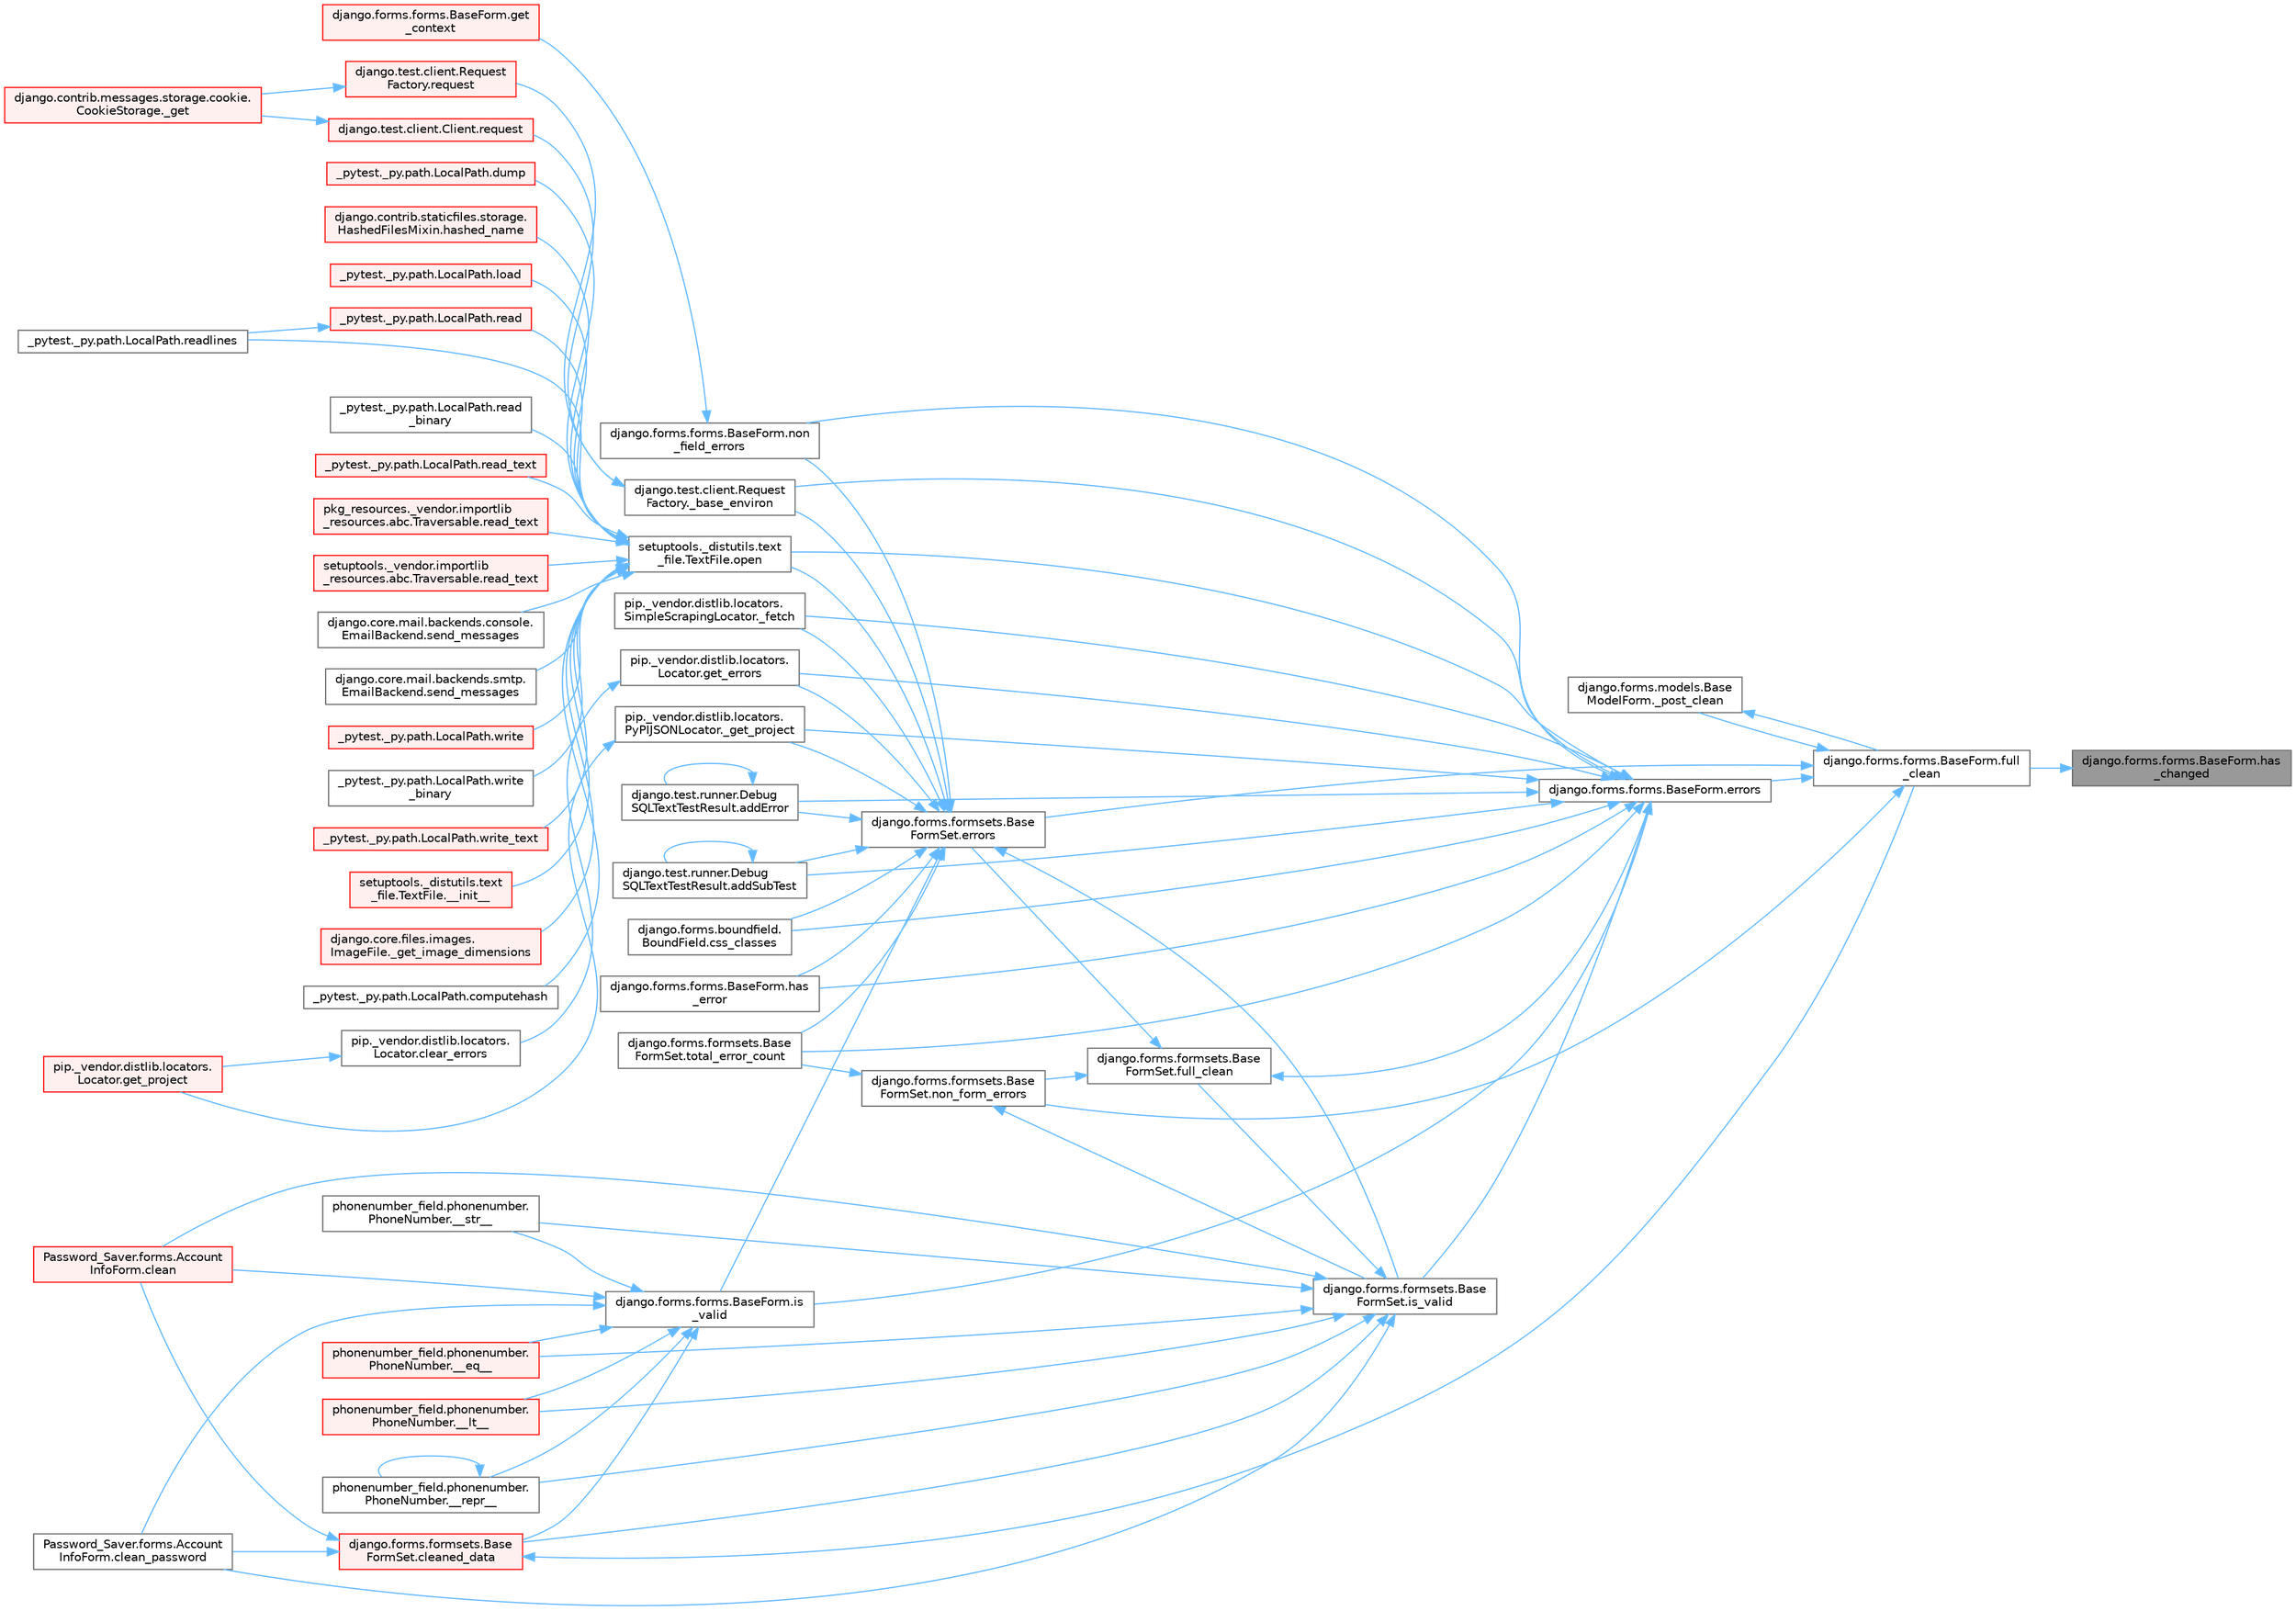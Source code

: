 digraph "django.forms.forms.BaseForm.has_changed"
{
 // LATEX_PDF_SIZE
  bgcolor="transparent";
  edge [fontname=Helvetica,fontsize=10,labelfontname=Helvetica,labelfontsize=10];
  node [fontname=Helvetica,fontsize=10,shape=box,height=0.2,width=0.4];
  rankdir="RL";
  Node1 [id="Node000001",label="django.forms.forms.BaseForm.has\l_changed",height=0.2,width=0.4,color="gray40", fillcolor="grey60", style="filled", fontcolor="black",tooltip=" "];
  Node1 -> Node2 [id="edge1_Node000001_Node000002",dir="back",color="steelblue1",style="solid",tooltip=" "];
  Node2 [id="Node000002",label="django.forms.forms.BaseForm.full\l_clean",height=0.2,width=0.4,color="grey40", fillcolor="white", style="filled",URL="$classdjango_1_1forms_1_1forms_1_1_base_form.html#a396d2448f658dc84a0f0b473ffaae918",tooltip=" "];
  Node2 -> Node3 [id="edge2_Node000002_Node000003",dir="back",color="steelblue1",style="solid",tooltip=" "];
  Node3 [id="Node000003",label="django.forms.models.Base\lModelForm._post_clean",height=0.2,width=0.4,color="grey40", fillcolor="white", style="filled",URL="$classdjango_1_1forms_1_1models_1_1_base_model_form.html#a83e1c0ea3ba97f3a496d07955d1bf124",tooltip=" "];
  Node3 -> Node2 [id="edge3_Node000003_Node000002",dir="back",color="steelblue1",style="solid",tooltip=" "];
  Node2 -> Node4 [id="edge4_Node000002_Node000004",dir="back",color="steelblue1",style="solid",tooltip=" "];
  Node4 [id="Node000004",label="django.forms.forms.BaseForm.errors",height=0.2,width=0.4,color="grey40", fillcolor="white", style="filled",URL="$classdjango_1_1forms_1_1forms_1_1_base_form.html#aca47cb75eb6c321d1c429b33eca94d49",tooltip=" "];
  Node4 -> Node5 [id="edge5_Node000004_Node000005",dir="back",color="steelblue1",style="solid",tooltip=" "];
  Node5 [id="Node000005",label="django.test.client.Request\lFactory._base_environ",height=0.2,width=0.4,color="grey40", fillcolor="white", style="filled",URL="$classdjango_1_1test_1_1client_1_1_request_factory.html#ab650654b992f4e9fc9e30bd0442973c1",tooltip=" "];
  Node5 -> Node6 [id="edge6_Node000005_Node000006",dir="back",color="steelblue1",style="solid",tooltip=" "];
  Node6 [id="Node000006",label="django.test.client.Client.request",height=0.2,width=0.4,color="red", fillcolor="#FFF0F0", style="filled",URL="$classdjango_1_1test_1_1client_1_1_client.html#a2f51c5251142ab6503937051936e33fa",tooltip=" "];
  Node6 -> Node7 [id="edge7_Node000006_Node000007",dir="back",color="steelblue1",style="solid",tooltip=" "];
  Node7 [id="Node000007",label="django.contrib.messages.storage.cookie.\lCookieStorage._get",height=0.2,width=0.4,color="red", fillcolor="#FFF0F0", style="filled",URL="$classdjango_1_1contrib_1_1messages_1_1storage_1_1cookie_1_1_cookie_storage.html#a39d084f6072109675c9ef06c047174e8",tooltip=" "];
  Node5 -> Node3178 [id="edge8_Node000005_Node003178",dir="back",color="steelblue1",style="solid",tooltip=" "];
  Node3178 [id="Node003178",label="django.test.client.Request\lFactory.request",height=0.2,width=0.4,color="red", fillcolor="#FFF0F0", style="filled",URL="$classdjango_1_1test_1_1client_1_1_request_factory.html#adae411ab0df6839c5364b647e4dc63ad",tooltip=" "];
  Node3178 -> Node7 [id="edge9_Node003178_Node000007",dir="back",color="steelblue1",style="solid",tooltip=" "];
  Node4 -> Node595 [id="edge10_Node000004_Node000595",dir="back",color="steelblue1",style="solid",tooltip=" "];
  Node595 [id="Node000595",label="pip._vendor.distlib.locators.\lSimpleScrapingLocator._fetch",height=0.2,width=0.4,color="grey40", fillcolor="white", style="filled",URL="$classpip_1_1__vendor_1_1distlib_1_1locators_1_1_simple_scraping_locator.html#a72156eb8243de03d8881db3caaa60b8c",tooltip=" "];
  Node4 -> Node596 [id="edge11_Node000004_Node000596",dir="back",color="steelblue1",style="solid",tooltip=" "];
  Node596 [id="Node000596",label="pip._vendor.distlib.locators.\lPyPIJSONLocator._get_project",height=0.2,width=0.4,color="grey40", fillcolor="white", style="filled",URL="$classpip_1_1__vendor_1_1distlib_1_1locators_1_1_py_p_i_j_s_o_n_locator.html#ab5b95d18130e47c0bedca04d7b010bf6",tooltip=" "];
  Node596 -> Node597 [id="edge12_Node000596_Node000597",dir="back",color="steelblue1",style="solid",tooltip=" "];
  Node597 [id="Node000597",label="pip._vendor.distlib.locators.\lLocator.get_project",height=0.2,width=0.4,color="red", fillcolor="#FFF0F0", style="filled",URL="$classpip_1_1__vendor_1_1distlib_1_1locators_1_1_locator.html#a14b49f16a55d384842037850d5224ce8",tooltip=" "];
  Node4 -> Node1788 [id="edge13_Node000004_Node001788",dir="back",color="steelblue1",style="solid",tooltip=" "];
  Node1788 [id="Node001788",label="django.test.runner.Debug\lSQLTextTestResult.addError",height=0.2,width=0.4,color="grey40", fillcolor="white", style="filled",URL="$classdjango_1_1test_1_1runner_1_1_debug_s_q_l_text_test_result.html#a398c116f3b7d25563a21e81178271a8a",tooltip=" "];
  Node1788 -> Node1788 [id="edge14_Node001788_Node001788",dir="back",color="steelblue1",style="solid",tooltip=" "];
  Node4 -> Node1789 [id="edge15_Node000004_Node001789",dir="back",color="steelblue1",style="solid",tooltip=" "];
  Node1789 [id="Node001789",label="django.test.runner.Debug\lSQLTextTestResult.addSubTest",height=0.2,width=0.4,color="grey40", fillcolor="white", style="filled",URL="$classdjango_1_1test_1_1runner_1_1_debug_s_q_l_text_test_result.html#a65bae0538566d8bc532c972340744b1e",tooltip=" "];
  Node1789 -> Node1789 [id="edge16_Node001789_Node001789",dir="back",color="steelblue1",style="solid",tooltip=" "];
  Node4 -> Node1790 [id="edge17_Node000004_Node001790",dir="back",color="steelblue1",style="solid",tooltip=" "];
  Node1790 [id="Node001790",label="django.forms.boundfield.\lBoundField.css_classes",height=0.2,width=0.4,color="grey40", fillcolor="white", style="filled",URL="$classdjango_1_1forms_1_1boundfield_1_1_bound_field.html#a19d289ef3598c412a0fee978458875bc",tooltip=" "];
  Node4 -> Node1791 [id="edge18_Node000004_Node001791",dir="back",color="steelblue1",style="solid",tooltip=" "];
  Node1791 [id="Node001791",label="pip._vendor.distlib.locators.\lLocator.get_errors",height=0.2,width=0.4,color="grey40", fillcolor="white", style="filled",URL="$classpip_1_1__vendor_1_1distlib_1_1locators_1_1_locator.html#abc5864a47e4cb8c481f44eb1a72f565c",tooltip=" "];
  Node1791 -> Node1792 [id="edge19_Node001791_Node001792",dir="back",color="steelblue1",style="solid",tooltip=" "];
  Node1792 [id="Node001792",label="pip._vendor.distlib.locators.\lLocator.clear_errors",height=0.2,width=0.4,color="grey40", fillcolor="white", style="filled",URL="$classpip_1_1__vendor_1_1distlib_1_1locators_1_1_locator.html#a2a2f7530c5f7c9c5d41d7d8e32852b66",tooltip=" "];
  Node1792 -> Node597 [id="edge20_Node001792_Node000597",dir="back",color="steelblue1",style="solid",tooltip=" "];
  Node4 -> Node1793 [id="edge21_Node000004_Node001793",dir="back",color="steelblue1",style="solid",tooltip=" "];
  Node1793 [id="Node001793",label="django.forms.forms.BaseForm.has\l_error",height=0.2,width=0.4,color="grey40", fillcolor="white", style="filled",URL="$classdjango_1_1forms_1_1forms_1_1_base_form.html#af67d8e47182c8c92ad4cac6441bfeb80",tooltip=" "];
  Node4 -> Node1794 [id="edge22_Node000004_Node001794",dir="back",color="steelblue1",style="solid",tooltip=" "];
  Node1794 [id="Node001794",label="django.forms.forms.BaseForm.is\l_valid",height=0.2,width=0.4,color="grey40", fillcolor="white", style="filled",URL="$classdjango_1_1forms_1_1forms_1_1_base_form.html#a8be15c9eaccca682a18c7d3f13802cc4",tooltip=" "];
  Node1794 -> Node684 [id="edge23_Node001794_Node000684",dir="back",color="steelblue1",style="solid",tooltip=" "];
  Node684 [id="Node000684",label="phonenumber_field.phonenumber.\lPhoneNumber.__eq__",height=0.2,width=0.4,color="red", fillcolor="#FFF0F0", style="filled",URL="$classphonenumber__field_1_1phonenumber_1_1_phone_number.html#a999c32cd1bfa2dd5c7df70781b09c68b",tooltip=" "];
  Node1794 -> Node685 [id="edge24_Node001794_Node000685",dir="back",color="steelblue1",style="solid",tooltip=" "];
  Node685 [id="Node000685",label="phonenumber_field.phonenumber.\lPhoneNumber.__lt__",height=0.2,width=0.4,color="red", fillcolor="#FFF0F0", style="filled",URL="$classphonenumber__field_1_1phonenumber_1_1_phone_number.html#ab94d02fbeda1355644c6c1b3d6f3d9ba",tooltip=" "];
  Node1794 -> Node686 [id="edge25_Node001794_Node000686",dir="back",color="steelblue1",style="solid",tooltip=" "];
  Node686 [id="Node000686",label="phonenumber_field.phonenumber.\lPhoneNumber.__repr__",height=0.2,width=0.4,color="grey40", fillcolor="white", style="filled",URL="$classphonenumber__field_1_1phonenumber_1_1_phone_number.html#a5420c965a5ecfad87cb6bce245cd91a5",tooltip=" "];
  Node686 -> Node686 [id="edge26_Node000686_Node000686",dir="back",color="steelblue1",style="solid",tooltip=" "];
  Node1794 -> Node687 [id="edge27_Node001794_Node000687",dir="back",color="steelblue1",style="solid",tooltip=" "];
  Node687 [id="Node000687",label="phonenumber_field.phonenumber.\lPhoneNumber.__str__",height=0.2,width=0.4,color="grey40", fillcolor="white", style="filled",URL="$classphonenumber__field_1_1phonenumber_1_1_phone_number.html#a773f55fba29310ea2218e4bbca83ba6d",tooltip=" "];
  Node1794 -> Node655 [id="edge28_Node001794_Node000655",dir="back",color="steelblue1",style="solid",tooltip=" "];
  Node655 [id="Node000655",label="Password_Saver.forms.Account\lInfoForm.clean",height=0.2,width=0.4,color="red", fillcolor="#FFF0F0", style="filled",URL="$class_password___saver_1_1forms_1_1_account_info_form.html#a89126d6030ebafc64c8aeeb352113c54",tooltip=" "];
  Node1794 -> Node658 [id="edge29_Node001794_Node000658",dir="back",color="steelblue1",style="solid",tooltip=" "];
  Node658 [id="Node000658",label="Password_Saver.forms.Account\lInfoForm.clean_password",height=0.2,width=0.4,color="grey40", fillcolor="white", style="filled",URL="$class_password___saver_1_1forms_1_1_account_info_form.html#a6397d8e90a910bed34ed0ebcf5f74a4e",tooltip=" "];
  Node1794 -> Node648 [id="edge30_Node001794_Node000648",dir="back",color="steelblue1",style="solid",tooltip=" "];
  Node648 [id="Node000648",label="django.forms.formsets.Base\lFormSet.cleaned_data",height=0.2,width=0.4,color="red", fillcolor="#FFF0F0", style="filled",URL="$classdjango_1_1forms_1_1formsets_1_1_base_form_set.html#ae51d85dd3faa160668adba372c4e87f7",tooltip=" "];
  Node648 -> Node655 [id="edge31_Node000648_Node000655",dir="back",color="steelblue1",style="solid",tooltip=" "];
  Node648 -> Node658 [id="edge32_Node000648_Node000658",dir="back",color="steelblue1",style="solid",tooltip=" "];
  Node648 -> Node2 [id="edge33_Node000648_Node000002",dir="back",color="steelblue1",style="solid",tooltip=" "];
  Node4 -> Node683 [id="edge34_Node000004_Node000683",dir="back",color="steelblue1",style="solid",tooltip=" "];
  Node683 [id="Node000683",label="django.forms.formsets.Base\lFormSet.is_valid",height=0.2,width=0.4,color="grey40", fillcolor="white", style="filled",URL="$classdjango_1_1forms_1_1formsets_1_1_base_form_set.html#a713477cfb7c01e723400df62b49c250c",tooltip=" "];
  Node683 -> Node684 [id="edge35_Node000683_Node000684",dir="back",color="steelblue1",style="solid",tooltip=" "];
  Node683 -> Node685 [id="edge36_Node000683_Node000685",dir="back",color="steelblue1",style="solid",tooltip=" "];
  Node683 -> Node686 [id="edge37_Node000683_Node000686",dir="back",color="steelblue1",style="solid",tooltip=" "];
  Node683 -> Node687 [id="edge38_Node000683_Node000687",dir="back",color="steelblue1",style="solid",tooltip=" "];
  Node683 -> Node655 [id="edge39_Node000683_Node000655",dir="back",color="steelblue1",style="solid",tooltip=" "];
  Node683 -> Node658 [id="edge40_Node000683_Node000658",dir="back",color="steelblue1",style="solid",tooltip=" "];
  Node683 -> Node648 [id="edge41_Node000683_Node000648",dir="back",color="steelblue1",style="solid",tooltip=" "];
  Node683 -> Node681 [id="edge42_Node000683_Node000681",dir="back",color="steelblue1",style="solid",tooltip=" "];
  Node681 [id="Node000681",label="django.forms.formsets.Base\lFormSet.full_clean",height=0.2,width=0.4,color="grey40", fillcolor="white", style="filled",URL="$classdjango_1_1forms_1_1formsets_1_1_base_form_set.html#aa475bdb58853c14bfcd93bd7b494e3b1",tooltip=" "];
  Node681 -> Node4 [id="edge43_Node000681_Node000004",dir="back",color="steelblue1",style="solid",tooltip=" "];
  Node681 -> Node594 [id="edge44_Node000681_Node000594",dir="back",color="steelblue1",style="solid",tooltip=" "];
  Node594 [id="Node000594",label="django.forms.formsets.Base\lFormSet.errors",height=0.2,width=0.4,color="grey40", fillcolor="white", style="filled",URL="$classdjango_1_1forms_1_1formsets_1_1_base_form_set.html#a9e249e2240c3ae2775249e3d3da42020",tooltip=" "];
  Node594 -> Node5 [id="edge45_Node000594_Node000005",dir="back",color="steelblue1",style="solid",tooltip=" "];
  Node594 -> Node595 [id="edge46_Node000594_Node000595",dir="back",color="steelblue1",style="solid",tooltip=" "];
  Node594 -> Node596 [id="edge47_Node000594_Node000596",dir="back",color="steelblue1",style="solid",tooltip=" "];
  Node594 -> Node1788 [id="edge48_Node000594_Node001788",dir="back",color="steelblue1",style="solid",tooltip=" "];
  Node594 -> Node1789 [id="edge49_Node000594_Node001789",dir="back",color="steelblue1",style="solid",tooltip=" "];
  Node594 -> Node1790 [id="edge50_Node000594_Node001790",dir="back",color="steelblue1",style="solid",tooltip=" "];
  Node594 -> Node1791 [id="edge51_Node000594_Node001791",dir="back",color="steelblue1",style="solid",tooltip=" "];
  Node594 -> Node1793 [id="edge52_Node000594_Node001793",dir="back",color="steelblue1",style="solid",tooltip=" "];
  Node594 -> Node1794 [id="edge53_Node000594_Node001794",dir="back",color="steelblue1",style="solid",tooltip=" "];
  Node594 -> Node683 [id="edge54_Node000594_Node000683",dir="back",color="steelblue1",style="solid",tooltip=" "];
  Node594 -> Node1795 [id="edge55_Node000594_Node001795",dir="back",color="steelblue1",style="solid",tooltip=" "];
  Node1795 [id="Node001795",label="django.forms.forms.BaseForm.non\l_field_errors",height=0.2,width=0.4,color="grey40", fillcolor="white", style="filled",URL="$classdjango_1_1forms_1_1forms_1_1_base_form.html#a713be7c8d25008cf58c90916cb682447",tooltip=" "];
  Node1795 -> Node1796 [id="edge56_Node001795_Node001796",dir="back",color="steelblue1",style="solid",tooltip=" "];
  Node1796 [id="Node001796",label="django.forms.forms.BaseForm.get\l_context",height=0.2,width=0.4,color="red", fillcolor="#FFF0F0", style="filled",URL="$classdjango_1_1forms_1_1forms_1_1_base_form.html#a7aceedfdbb15133ac8342eac420e8dcb",tooltip=" "];
  Node594 -> Node1799 [id="edge57_Node000594_Node001799",dir="back",color="steelblue1",style="solid",tooltip=" "];
  Node1799 [id="Node001799",label="setuptools._distutils.text\l_file.TextFile.open",height=0.2,width=0.4,color="grey40", fillcolor="white", style="filled",URL="$classsetuptools_1_1__distutils_1_1text__file_1_1_text_file.html#ab568abcef363b1b422cddfead42e68b2",tooltip=" "];
  Node1799 -> Node15 [id="edge58_Node001799_Node000015",dir="back",color="steelblue1",style="solid",tooltip=" "];
  Node15 [id="Node000015",label="setuptools._distutils.text\l_file.TextFile.__init__",height=0.2,width=0.4,color="red", fillcolor="#FFF0F0", style="filled",URL="$classsetuptools_1_1__distutils_1_1text__file_1_1_text_file.html#aeb26f34e394b4e658295391382cc8813",tooltip=" "];
  Node1799 -> Node47 [id="edge59_Node001799_Node000047",dir="back",color="steelblue1",style="solid",tooltip=" "];
  Node47 [id="Node000047",label="django.core.files.images.\lImageFile._get_image_dimensions",height=0.2,width=0.4,color="red", fillcolor="#FFF0F0", style="filled",URL="$classdjango_1_1core_1_1files_1_1images_1_1_image_file.html#a2832e2235f63c851f4652a4ea59ec924",tooltip=" "];
  Node1799 -> Node815 [id="edge60_Node001799_Node000815",dir="back",color="steelblue1",style="solid",tooltip=" "];
  Node815 [id="Node000815",label="_pytest._py.path.LocalPath.computehash",height=0.2,width=0.4,color="grey40", fillcolor="white", style="filled",URL="$class__pytest_1_1__py_1_1path_1_1_local_path.html#aa82d067bed26e6655d315d858254160b",tooltip=" "];
  Node1799 -> Node816 [id="edge61_Node001799_Node000816",dir="back",color="steelblue1",style="solid",tooltip=" "];
  Node816 [id="Node000816",label="_pytest._py.path.LocalPath.dump",height=0.2,width=0.4,color="red", fillcolor="#FFF0F0", style="filled",URL="$class__pytest_1_1__py_1_1path_1_1_local_path.html#a2f45e7b54f2823ed6746a19107ae68b4",tooltip=" "];
  Node1799 -> Node565 [id="edge62_Node001799_Node000565",dir="back",color="steelblue1",style="solid",tooltip=" "];
  Node565 [id="Node000565",label="django.contrib.staticfiles.storage.\lHashedFilesMixin.hashed_name",height=0.2,width=0.4,color="red", fillcolor="#FFF0F0", style="filled",URL="$classdjango_1_1contrib_1_1staticfiles_1_1storage_1_1_hashed_files_mixin.html#aa30283e5d1a2177cf975b44ae95e45e4",tooltip=" "];
  Node1799 -> Node818 [id="edge63_Node001799_Node000818",dir="back",color="steelblue1",style="solid",tooltip=" "];
  Node818 [id="Node000818",label="_pytest._py.path.LocalPath.load",height=0.2,width=0.4,color="red", fillcolor="#FFF0F0", style="filled",URL="$class__pytest_1_1__py_1_1path_1_1_local_path.html#a284b118886fe9a033c146647826faf72",tooltip=" "];
  Node1799 -> Node819 [id="edge64_Node001799_Node000819",dir="back",color="steelblue1",style="solid",tooltip=" "];
  Node819 [id="Node000819",label="_pytest._py.path.LocalPath.read",height=0.2,width=0.4,color="red", fillcolor="#FFF0F0", style="filled",URL="$class__pytest_1_1__py_1_1path_1_1_local_path.html#a8640b65f715ce8a258379deb78a68fd8",tooltip=" "];
  Node819 -> Node1106 [id="edge65_Node000819_Node001106",dir="back",color="steelblue1",style="solid",tooltip=" "];
  Node1106 [id="Node001106",label="_pytest._py.path.LocalPath.readlines",height=0.2,width=0.4,color="grey40", fillcolor="white", style="filled",URL="$class__pytest_1_1__py_1_1path_1_1_local_path.html#ab4ae86092b85919c6d43e793d049c3b3",tooltip=" "];
  Node1799 -> Node855 [id="edge66_Node001799_Node000855",dir="back",color="steelblue1",style="solid",tooltip=" "];
  Node855 [id="Node000855",label="_pytest._py.path.LocalPath.read\l_binary",height=0.2,width=0.4,color="grey40", fillcolor="white", style="filled",URL="$class__pytest_1_1__py_1_1path_1_1_local_path.html#adc47986c47c70f2b5889b85af157cd59",tooltip=" "];
  Node1799 -> Node856 [id="edge67_Node001799_Node000856",dir="back",color="steelblue1",style="solid",tooltip=" "];
  Node856 [id="Node000856",label="_pytest._py.path.LocalPath.read_text",height=0.2,width=0.4,color="red", fillcolor="#FFF0F0", style="filled",URL="$class__pytest_1_1__py_1_1path_1_1_local_path.html#aea3efa14b998c32e27f6604263858398",tooltip=" "];
  Node1799 -> Node1130 [id="edge68_Node001799_Node001130",dir="back",color="steelblue1",style="solid",tooltip=" "];
  Node1130 [id="Node001130",label="pkg_resources._vendor.importlib\l_resources.abc.Traversable.read_text",height=0.2,width=0.4,color="red", fillcolor="#FFF0F0", style="filled",URL="$classpkg__resources_1_1__vendor_1_1importlib__resources_1_1abc_1_1_traversable.html#a2fa0982edeea4b5f1a38953c1d81f10b",tooltip=" "];
  Node1799 -> Node1379 [id="edge69_Node001799_Node001379",dir="back",color="steelblue1",style="solid",tooltip=" "];
  Node1379 [id="Node001379",label="setuptools._vendor.importlib\l_resources.abc.Traversable.read_text",height=0.2,width=0.4,color="red", fillcolor="#FFF0F0", style="filled",URL="$classsetuptools_1_1__vendor_1_1importlib__resources_1_1abc_1_1_traversable.html#aee408e70fdcc58915b97b67f3dd981a3",tooltip=" "];
  Node1799 -> Node1106 [id="edge70_Node001799_Node001106",dir="back",color="steelblue1",style="solid",tooltip=" "];
  Node1799 -> Node1380 [id="edge71_Node001799_Node001380",dir="back",color="steelblue1",style="solid",tooltip=" "];
  Node1380 [id="Node001380",label="django.core.mail.backends.console.\lEmailBackend.send_messages",height=0.2,width=0.4,color="grey40", fillcolor="white", style="filled",URL="$classdjango_1_1core_1_1mail_1_1backends_1_1console_1_1_email_backend.html#ae3c7f922df87a228638e98cbb97a3deb",tooltip=" "];
  Node1799 -> Node1381 [id="edge72_Node001799_Node001381",dir="back",color="steelblue1",style="solid",tooltip=" "];
  Node1381 [id="Node001381",label="django.core.mail.backends.smtp.\lEmailBackend.send_messages",height=0.2,width=0.4,color="grey40", fillcolor="white", style="filled",URL="$classdjango_1_1core_1_1mail_1_1backends_1_1smtp_1_1_email_backend.html#a0d829964e867581b24047266e5c3dca6",tooltip=" "];
  Node1799 -> Node1382 [id="edge73_Node001799_Node001382",dir="back",color="steelblue1",style="solid",tooltip=" "];
  Node1382 [id="Node001382",label="_pytest._py.path.LocalPath.write",height=0.2,width=0.4,color="red", fillcolor="#FFF0F0", style="filled",URL="$class__pytest_1_1__py_1_1path_1_1_local_path.html#a8f782fcf3e7b991a42259724f3d25de2",tooltip=" "];
  Node1799 -> Node1383 [id="edge74_Node001799_Node001383",dir="back",color="steelblue1",style="solid",tooltip=" "];
  Node1383 [id="Node001383",label="_pytest._py.path.LocalPath.write\l_binary",height=0.2,width=0.4,color="grey40", fillcolor="white", style="filled",URL="$class__pytest_1_1__py_1_1path_1_1_local_path.html#a7534a4f27649c991dcbf86175776d5d9",tooltip=" "];
  Node1799 -> Node1384 [id="edge75_Node001799_Node001384",dir="back",color="steelblue1",style="solid",tooltip=" "];
  Node1384 [id="Node001384",label="_pytest._py.path.LocalPath.write_text",height=0.2,width=0.4,color="red", fillcolor="#FFF0F0", style="filled",URL="$class__pytest_1_1__py_1_1path_1_1_local_path.html#aa5dd623ba884ffb1a61b8a65bfb38d1f",tooltip=" "];
  Node594 -> Node688 [id="edge76_Node000594_Node000688",dir="back",color="steelblue1",style="solid",tooltip=" "];
  Node688 [id="Node000688",label="django.forms.formsets.Base\lFormSet.total_error_count",height=0.2,width=0.4,color="grey40", fillcolor="white", style="filled",URL="$classdjango_1_1forms_1_1formsets_1_1_base_form_set.html#a3e9cbe55cc991b30b14546a857abb212",tooltip=" "];
  Node681 -> Node682 [id="edge77_Node000681_Node000682",dir="back",color="steelblue1",style="solid",tooltip=" "];
  Node682 [id="Node000682",label="django.forms.formsets.Base\lFormSet.non_form_errors",height=0.2,width=0.4,color="grey40", fillcolor="white", style="filled",URL="$classdjango_1_1forms_1_1formsets_1_1_base_form_set.html#a8b499fb5fdd72c59134bf40aeac2de3c",tooltip=" "];
  Node682 -> Node683 [id="edge78_Node000682_Node000683",dir="back",color="steelblue1",style="solid",tooltip=" "];
  Node682 -> Node688 [id="edge79_Node000682_Node000688",dir="back",color="steelblue1",style="solid",tooltip=" "];
  Node4 -> Node1795 [id="edge80_Node000004_Node001795",dir="back",color="steelblue1",style="solid",tooltip=" "];
  Node4 -> Node1799 [id="edge81_Node000004_Node001799",dir="back",color="steelblue1",style="solid",tooltip=" "];
  Node4 -> Node688 [id="edge82_Node000004_Node000688",dir="back",color="steelblue1",style="solid",tooltip=" "];
  Node2 -> Node594 [id="edge83_Node000002_Node000594",dir="back",color="steelblue1",style="solid",tooltip=" "];
  Node2 -> Node682 [id="edge84_Node000002_Node000682",dir="back",color="steelblue1",style="solid",tooltip=" "];
}
